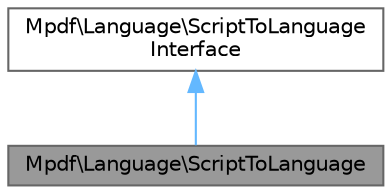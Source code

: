 digraph "Mpdf\Language\ScriptToLanguage"
{
 // LATEX_PDF_SIZE
  bgcolor="transparent";
  edge [fontname=Helvetica,fontsize=10,labelfontname=Helvetica,labelfontsize=10];
  node [fontname=Helvetica,fontsize=10,shape=box,height=0.2,width=0.4];
  Node1 [id="Node000001",label="Mpdf\\Language\\ScriptToLanguage",height=0.2,width=0.4,color="gray40", fillcolor="grey60", style="filled", fontcolor="black",tooltip=" "];
  Node2 -> Node1 [id="edge1_Node000001_Node000002",dir="back",color="steelblue1",style="solid",tooltip=" "];
  Node2 [id="Node000002",label="Mpdf\\Language\\ScriptToLanguage\lInterface",height=0.2,width=0.4,color="gray40", fillcolor="white", style="filled",URL="$interfaceMpdf_1_1Language_1_1ScriptToLanguageInterface.html",tooltip=" "];
}
